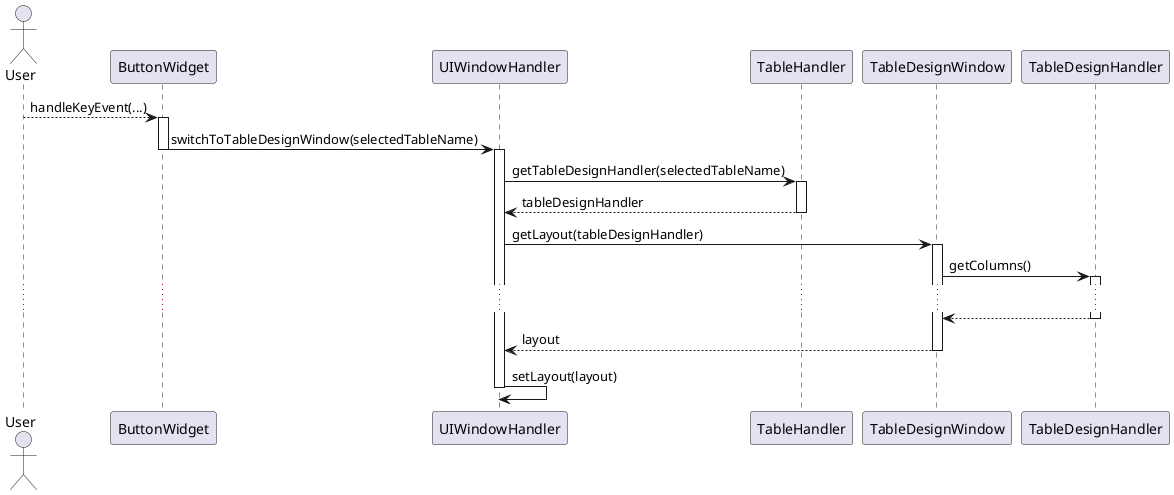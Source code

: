 @startuml
Actor User
User --> ButtonWidget: handleKeyEvent(...)
activate ButtonWidget

ButtonWidget -> UIWindowHandler: switchToTableDesignWindow(selectedTableName)
deactivate ButtonWidget
activate UIWindowHandler
UIWindowHandler -> TableHandler: getTableDesignHandler(selectedTableName)
activate TableHandler
UIWindowHandler <-- TableHandler: tableDesignHandler
deactivate TableHandler
UIWindowHandler -> TableDesignWindow: getLayout(tableDesignHandler)
activate TableDesignWindow
TableDesignWindow -> TableDesignHandler: getColumns()
activate TableDesignHandler
...
TableDesignWindow <-- TableDesignHandler:
deactivate TableDesignHandler
UIWindowHandler <-- TableDesignWindow: layout
deactivate TableDesignWindow
UIWindowHandler -> UIWindowHandler: setLayout(layout)
deactivate UIWindowHandler

@enduml